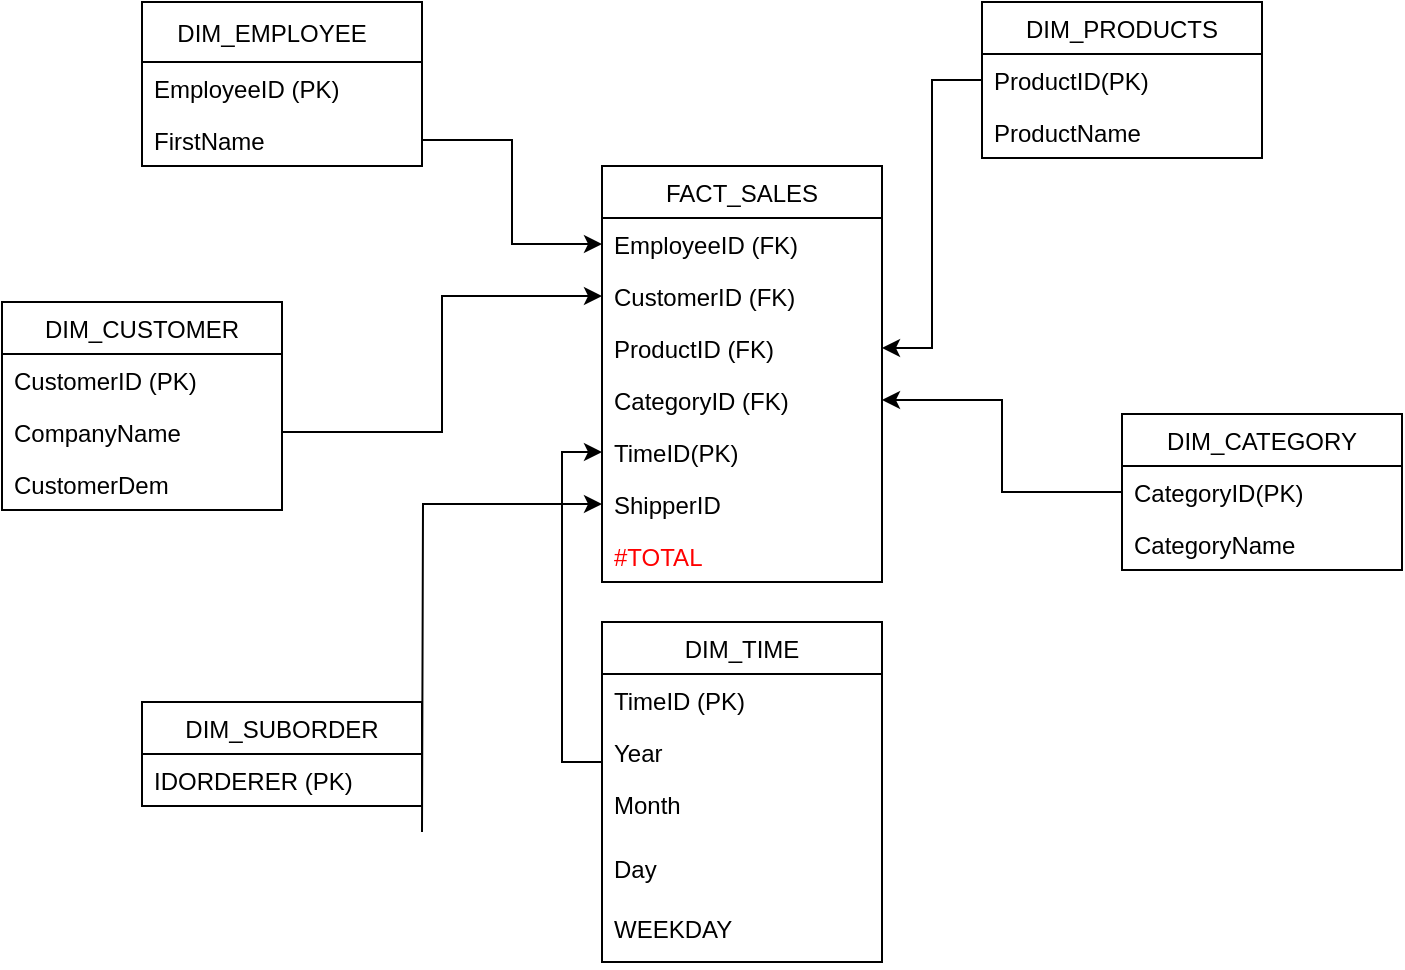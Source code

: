 <mxfile version="14.9.8" type="github"><diagram id="v3f1Fml4-4x8fgCfMiBs" name="Page-1"><mxGraphModel dx="865" dy="408" grid="1" gridSize="10" guides="1" tooltips="1" connect="1" arrows="1" fold="1" page="1" pageScale="1" pageWidth="827" pageHeight="1169" math="0" shadow="0"><root><mxCell id="0"/><mxCell id="1" parent="0"/><object label="DIM_EMPLOYEE   " id="hz4iwN1TB7VWFv_XUfBX-1"><mxCell style="swimlane;fontStyle=0;childLayout=stackLayout;horizontal=1;startSize=30;horizontalStack=0;resizeParent=1;resizeParentMax=0;resizeLast=0;collapsible=1;marginBottom=0;" parent="1" vertex="1"><mxGeometry x="100" y="80" width="140" height="82" as="geometry"/></mxCell></object><mxCell id="hz4iwN1TB7VWFv_XUfBX-2" value="EmployeeID (PK)" style="text;strokeColor=none;fillColor=none;align=left;verticalAlign=top;spacingLeft=4;spacingRight=4;overflow=hidden;rotatable=0;points=[[0,0.5],[1,0.5]];portConstraint=eastwest;" parent="hz4iwN1TB7VWFv_XUfBX-1" vertex="1"><mxGeometry y="30" width="140" height="26" as="geometry"/></mxCell><mxCell id="hz4iwN1TB7VWFv_XUfBX-3" value="FirstName " style="text;strokeColor=none;fillColor=none;align=left;verticalAlign=top;spacingLeft=4;spacingRight=4;overflow=hidden;rotatable=0;points=[[0,0.5],[1,0.5]];portConstraint=eastwest;" parent="hz4iwN1TB7VWFv_XUfBX-1" vertex="1"><mxGeometry y="56" width="140" height="26" as="geometry"/></mxCell><mxCell id="hz4iwN1TB7VWFv_XUfBX-5" value="FACT_SALES" style="swimlane;fontStyle=0;childLayout=stackLayout;horizontal=1;startSize=26;horizontalStack=0;resizeParent=1;resizeParentMax=0;resizeLast=0;collapsible=1;marginBottom=0;" parent="1" vertex="1"><mxGeometry x="330" y="162" width="140" height="208" as="geometry"/></mxCell><mxCell id="hz4iwN1TB7VWFv_XUfBX-6" value="EmployeeID (FK)" style="text;strokeColor=none;fillColor=none;align=left;verticalAlign=top;spacingLeft=4;spacingRight=4;overflow=hidden;rotatable=0;points=[[0,0.5],[1,0.5]];portConstraint=eastwest;" parent="hz4iwN1TB7VWFv_XUfBX-5" vertex="1"><mxGeometry y="26" width="140" height="26" as="geometry"/></mxCell><mxCell id="hz4iwN1TB7VWFv_XUfBX-7" value="CustomerID (FK)" style="text;strokeColor=none;fillColor=none;align=left;verticalAlign=top;spacingLeft=4;spacingRight=4;overflow=hidden;rotatable=0;points=[[0,0.5],[1,0.5]];portConstraint=eastwest;" parent="hz4iwN1TB7VWFv_XUfBX-5" vertex="1"><mxGeometry y="52" width="140" height="26" as="geometry"/></mxCell><mxCell id="hz4iwN1TB7VWFv_XUfBX-8" value="ProductID (FK)" style="text;strokeColor=none;fillColor=none;align=left;verticalAlign=top;spacingLeft=4;spacingRight=4;overflow=hidden;rotatable=0;points=[[0,0.5],[1,0.5]];portConstraint=eastwest;" parent="hz4iwN1TB7VWFv_XUfBX-5" vertex="1"><mxGeometry y="78" width="140" height="26" as="geometry"/></mxCell><mxCell id="hz4iwN1TB7VWFv_XUfBX-15" value="CategoryID (FK)" style="text;strokeColor=none;fillColor=none;align=left;verticalAlign=top;spacingLeft=4;spacingRight=4;overflow=hidden;rotatable=0;points=[[0,0.5],[1,0.5]];portConstraint=eastwest;" parent="hz4iwN1TB7VWFv_XUfBX-5" vertex="1"><mxGeometry y="104" width="140" height="26" as="geometry"/></mxCell><mxCell id="hz4iwN1TB7VWFv_XUfBX-16" value="TimeID(PK)" style="text;strokeColor=none;fillColor=none;align=left;verticalAlign=top;spacingLeft=4;spacingRight=4;overflow=hidden;rotatable=0;points=[[0,0.5],[1,0.5]];portConstraint=eastwest;" parent="hz4iwN1TB7VWFv_XUfBX-5" vertex="1"><mxGeometry y="130" width="140" height="26" as="geometry"/></mxCell><mxCell id="hz4iwN1TB7VWFv_XUfBX-47" value="ShipperID" style="text;strokeColor=none;fillColor=none;align=left;verticalAlign=top;spacingLeft=4;spacingRight=4;overflow=hidden;rotatable=0;points=[[0,0.5],[1,0.5]];portConstraint=eastwest;" parent="hz4iwN1TB7VWFv_XUfBX-5" vertex="1"><mxGeometry y="156" width="140" height="26" as="geometry"/></mxCell><mxCell id="hz4iwN1TB7VWFv_XUfBX-17" value="#TOTAL" style="text;strokeColor=none;fillColor=none;align=left;verticalAlign=top;spacingLeft=4;spacingRight=4;overflow=hidden;rotatable=0;points=[[0,0.5],[1,0.5]];portConstraint=eastwest;fontColor=#FF0000;" parent="hz4iwN1TB7VWFv_XUfBX-5" vertex="1"><mxGeometry y="182" width="140" height="26" as="geometry"/></mxCell><mxCell id="hz4iwN1TB7VWFv_XUfBX-19" style="edgeStyle=orthogonalEdgeStyle;rounded=0;orthogonalLoop=1;jettySize=auto;html=1;entryX=0;entryY=0.5;entryDx=0;entryDy=0;fontColor=#FF0000;" parent="1" source="hz4iwN1TB7VWFv_XUfBX-9" target="hz4iwN1TB7VWFv_XUfBX-16" edge="1"><mxGeometry relative="1" as="geometry"><Array as="points"><mxPoint x="310" y="460"/><mxPoint x="310" y="305"/></Array></mxGeometry></mxCell><mxCell id="hz4iwN1TB7VWFv_XUfBX-9" value="DIM_TIME" style="swimlane;fontStyle=0;childLayout=stackLayout;horizontal=1;startSize=26;horizontalStack=0;resizeParent=1;resizeParentMax=0;resizeLast=0;collapsible=1;marginBottom=0;" parent="1" vertex="1"><mxGeometry x="330" y="390" width="140" height="170" as="geometry"/></mxCell><mxCell id="hz4iwN1TB7VWFv_XUfBX-10" value="TimeID (PK)" style="text;strokeColor=none;fillColor=none;align=left;verticalAlign=top;spacingLeft=4;spacingRight=4;overflow=hidden;rotatable=0;points=[[0,0.5],[1,0.5]];portConstraint=eastwest;" parent="hz4iwN1TB7VWFv_XUfBX-9" vertex="1"><mxGeometry y="26" width="140" height="26" as="geometry"/></mxCell><mxCell id="hz4iwN1TB7VWFv_XUfBX-11" value="Year" style="text;strokeColor=none;fillColor=none;align=left;verticalAlign=top;spacingLeft=4;spacingRight=4;overflow=hidden;rotatable=0;points=[[0,0.5],[1,0.5]];portConstraint=eastwest;" parent="hz4iwN1TB7VWFv_XUfBX-9" vertex="1"><mxGeometry y="52" width="140" height="26" as="geometry"/></mxCell><mxCell id="hz4iwN1TB7VWFv_XUfBX-12" value="Month" style="text;strokeColor=none;fillColor=none;align=left;verticalAlign=top;spacingLeft=4;spacingRight=4;overflow=hidden;rotatable=0;points=[[0,0.5],[1,0.5]];portConstraint=eastwest;" parent="hz4iwN1TB7VWFv_XUfBX-9" vertex="1"><mxGeometry y="78" width="140" height="32" as="geometry"/></mxCell><mxCell id="hz4iwN1TB7VWFv_XUfBX-13" value="Day" style="text;strokeColor=none;fillColor=none;align=left;verticalAlign=top;spacingLeft=4;spacingRight=4;overflow=hidden;rotatable=0;points=[[0,0.5],[1,0.5]];portConstraint=eastwest;" parent="hz4iwN1TB7VWFv_XUfBX-9" vertex="1"><mxGeometry y="110" width="140" height="30" as="geometry"/></mxCell><mxCell id="4B89S2dt80_vqqyaTi5t-1" value="WEEKDAY " style="text;strokeColor=none;fillColor=none;align=left;verticalAlign=top;spacingLeft=4;spacingRight=4;overflow=hidden;rotatable=0;points=[[0,0.5],[1,0.5]];portConstraint=eastwest;" vertex="1" parent="hz4iwN1TB7VWFv_XUfBX-9"><mxGeometry y="140" width="140" height="30" as="geometry"/></mxCell><mxCell id="hz4iwN1TB7VWFv_XUfBX-18" style="edgeStyle=orthogonalEdgeStyle;rounded=0;orthogonalLoop=1;jettySize=auto;html=1;fontColor=#FF0000;" parent="1" source="hz4iwN1TB7VWFv_XUfBX-3" target="hz4iwN1TB7VWFv_XUfBX-6" edge="1"><mxGeometry relative="1" as="geometry"/></mxCell><mxCell id="hz4iwN1TB7VWFv_XUfBX-28" value="DIM_CUSTOMER" style="swimlane;fontStyle=0;childLayout=stackLayout;horizontal=1;startSize=26;horizontalStack=0;resizeParent=1;resizeParentMax=0;resizeLast=0;collapsible=1;marginBottom=0;" parent="1" vertex="1"><mxGeometry x="30" y="230" width="140" height="104" as="geometry"/></mxCell><mxCell id="hz4iwN1TB7VWFv_XUfBX-29" value="CustomerID (PK)" style="text;strokeColor=none;fillColor=none;align=left;verticalAlign=top;spacingLeft=4;spacingRight=4;overflow=hidden;rotatable=0;points=[[0,0.5],[1,0.5]];portConstraint=eastwest;" parent="hz4iwN1TB7VWFv_XUfBX-28" vertex="1"><mxGeometry y="26" width="140" height="26" as="geometry"/></mxCell><mxCell id="hz4iwN1TB7VWFv_XUfBX-30" value="CompanyName " style="text;strokeColor=none;fillColor=none;align=left;verticalAlign=top;spacingLeft=4;spacingRight=4;overflow=hidden;rotatable=0;points=[[0,0.5],[1,0.5]];portConstraint=eastwest;" parent="hz4iwN1TB7VWFv_XUfBX-28" vertex="1"><mxGeometry y="52" width="140" height="26" as="geometry"/></mxCell><mxCell id="hz4iwN1TB7VWFv_XUfBX-49" value="CustomerDem" style="text;strokeColor=none;fillColor=none;align=left;verticalAlign=top;spacingLeft=4;spacingRight=4;overflow=hidden;rotatable=0;points=[[0,0.5],[1,0.5]];portConstraint=eastwest;" parent="hz4iwN1TB7VWFv_XUfBX-28" vertex="1"><mxGeometry y="78" width="140" height="26" as="geometry"/></mxCell><mxCell id="hz4iwN1TB7VWFv_XUfBX-32" style="edgeStyle=orthogonalEdgeStyle;rounded=0;orthogonalLoop=1;jettySize=auto;html=1;entryX=0;entryY=0.5;entryDx=0;entryDy=0;fontColor=#FF0000;" parent="1" source="hz4iwN1TB7VWFv_XUfBX-30" target="hz4iwN1TB7VWFv_XUfBX-7" edge="1"><mxGeometry relative="1" as="geometry"/></mxCell><mxCell id="hz4iwN1TB7VWFv_XUfBX-33" value="DIM_PRODUCTS" style="swimlane;fontStyle=0;childLayout=stackLayout;horizontal=1;startSize=26;horizontalStack=0;resizeParent=1;resizeParentMax=0;resizeLast=0;collapsible=1;marginBottom=0;" parent="1" vertex="1"><mxGeometry x="520" y="80" width="140" height="78" as="geometry"/></mxCell><mxCell id="hz4iwN1TB7VWFv_XUfBX-34" value="ProductID(PK)" style="text;strokeColor=none;fillColor=none;align=left;verticalAlign=top;spacingLeft=4;spacingRight=4;overflow=hidden;rotatable=0;points=[[0,0.5],[1,0.5]];portConstraint=eastwest;" parent="hz4iwN1TB7VWFv_XUfBX-33" vertex="1"><mxGeometry y="26" width="140" height="26" as="geometry"/></mxCell><mxCell id="hz4iwN1TB7VWFv_XUfBX-35" value="ProductName" style="text;strokeColor=none;fillColor=none;align=left;verticalAlign=top;spacingLeft=4;spacingRight=4;overflow=hidden;rotatable=0;points=[[0,0.5],[1,0.5]];portConstraint=eastwest;" parent="hz4iwN1TB7VWFv_XUfBX-33" vertex="1"><mxGeometry y="52" width="140" height="26" as="geometry"/></mxCell><mxCell id="hz4iwN1TB7VWFv_XUfBX-37" style="edgeStyle=orthogonalEdgeStyle;rounded=0;orthogonalLoop=1;jettySize=auto;html=1;entryX=1;entryY=0.5;entryDx=0;entryDy=0;fontColor=#FF0000;" parent="1" source="hz4iwN1TB7VWFv_XUfBX-34" target="hz4iwN1TB7VWFv_XUfBX-8" edge="1"><mxGeometry relative="1" as="geometry"/></mxCell><mxCell id="hz4iwN1TB7VWFv_XUfBX-38" value="DIM_CATEGORY" style="swimlane;fontStyle=0;childLayout=stackLayout;horizontal=1;startSize=26;horizontalStack=0;resizeParent=1;resizeParentMax=0;resizeLast=0;collapsible=1;marginBottom=0;" parent="1" vertex="1"><mxGeometry x="590" y="286" width="140" height="78" as="geometry"/></mxCell><mxCell id="hz4iwN1TB7VWFv_XUfBX-39" value="CategoryID(PK)" style="text;strokeColor=none;fillColor=none;align=left;verticalAlign=top;spacingLeft=4;spacingRight=4;overflow=hidden;rotatable=0;points=[[0,0.5],[1,0.5]];portConstraint=eastwest;" parent="hz4iwN1TB7VWFv_XUfBX-38" vertex="1"><mxGeometry y="26" width="140" height="26" as="geometry"/></mxCell><mxCell id="hz4iwN1TB7VWFv_XUfBX-40" value="CategoryName" style="text;strokeColor=none;fillColor=none;align=left;verticalAlign=top;spacingLeft=4;spacingRight=4;overflow=hidden;rotatable=0;points=[[0,0.5],[1,0.5]];portConstraint=eastwest;" parent="hz4iwN1TB7VWFv_XUfBX-38" vertex="1"><mxGeometry y="52" width="140" height="26" as="geometry"/></mxCell><mxCell id="hz4iwN1TB7VWFv_XUfBX-42" style="edgeStyle=orthogonalEdgeStyle;rounded=0;orthogonalLoop=1;jettySize=auto;html=1;entryX=1;entryY=0.5;entryDx=0;entryDy=0;fontColor=#FF0000;" parent="1" source="hz4iwN1TB7VWFv_XUfBX-39" target="hz4iwN1TB7VWFv_XUfBX-15" edge="1"><mxGeometry relative="1" as="geometry"/></mxCell><mxCell id="hz4iwN1TB7VWFv_XUfBX-43" value="DIM_SUBORDER" style="swimlane;fontStyle=0;childLayout=stackLayout;horizontal=1;startSize=26;horizontalStack=0;resizeParent=1;resizeParentMax=0;resizeLast=0;collapsible=1;marginBottom=0;fontColor=#000000;" parent="1" vertex="1"><mxGeometry x="100" y="430" width="140" height="52" as="geometry"/></mxCell><mxCell id="hz4iwN1TB7VWFv_XUfBX-44" value="IDORDERER (PK)" style="text;strokeColor=none;fillColor=none;align=left;verticalAlign=top;spacingLeft=4;spacingRight=4;overflow=hidden;rotatable=0;points=[[0,0.5],[1,0.5]];portConstraint=eastwest;" parent="hz4iwN1TB7VWFv_XUfBX-43" vertex="1"><mxGeometry y="26" width="140" height="26" as="geometry"/></mxCell><mxCell id="hz4iwN1TB7VWFv_XUfBX-48" style="edgeStyle=orthogonalEdgeStyle;rounded=0;orthogonalLoop=1;jettySize=auto;html=1;entryX=0;entryY=0.5;entryDx=0;entryDy=0;fontColor=#000000;" parent="1" target="hz4iwN1TB7VWFv_XUfBX-47" edge="1"><mxGeometry relative="1" as="geometry"><mxPoint x="240" y="495" as="sourcePoint"/></mxGeometry></mxCell></root></mxGraphModel></diagram></mxfile>